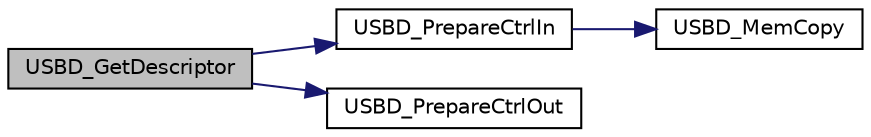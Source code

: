 digraph "USBD_GetDescriptor"
{
 // LATEX_PDF_SIZE
  edge [fontname="Helvetica",fontsize="10",labelfontname="Helvetica",labelfontsize="10"];
  node [fontname="Helvetica",fontsize="10",shape=record];
  rankdir="LR";
  Node1 [label="USBD_GetDescriptor",height=0.2,width=0.4,color="black", fillcolor="grey75", style="filled", fontcolor="black",tooltip="Get Descriptor request."];
  Node1 -> Node2 [color="midnightblue",fontsize="10",style="solid",fontname="Helvetica"];
  Node2 [label="USBD_PrepareCtrlIn",height=0.2,width=0.4,color="black", fillcolor="white", style="filled",URL="$df/dbd/group___n_a_n_o100___u_s_b_d___e_x_p_o_r_t_e_d___f_u_n_c_t_i_o_n_s.html#gaa167f8ad1300e0a2cb73ffbdcd079c76",tooltip="Prepare Control IN transaction."];
  Node2 -> Node3 [color="midnightblue",fontsize="10",style="solid",fontname="Helvetica"];
  Node3 [label="USBD_MemCopy",height=0.2,width=0.4,color="black", fillcolor="white", style="filled",URL="$df/dbd/group___n_a_n_o100___u_s_b_d___e_x_p_o_r_t_e_d___f_u_n_c_t_i_o_n_s.html#gabcedfcc8d4cf29cd70dfb5179229f2b6",tooltip="To support byte access between USB SRAM and system SRAM."];
  Node1 -> Node4 [color="midnightblue",fontsize="10",style="solid",fontname="Helvetica"];
  Node4 [label="USBD_PrepareCtrlOut",height=0.2,width=0.4,color="black", fillcolor="white", style="filled",URL="$df/dbd/group___n_a_n_o100___u_s_b_d___e_x_p_o_r_t_e_d___f_u_n_c_t_i_o_n_s.html#ga47d3b5ce99298c40938621c0ba57dec8",tooltip="Prepare Control OUT transaction."];
}
